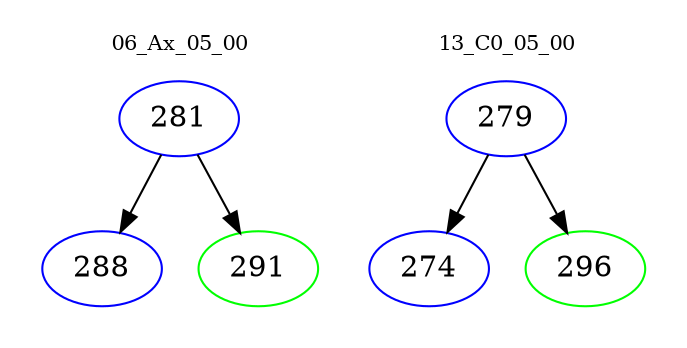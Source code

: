 digraph{
subgraph cluster_0 {
color = white
label = "06_Ax_05_00";
fontsize=10;
T0_281 [label="281", color="blue"]
T0_281 -> T0_288 [color="black"]
T0_288 [label="288", color="blue"]
T0_281 -> T0_291 [color="black"]
T0_291 [label="291", color="green"]
}
subgraph cluster_1 {
color = white
label = "13_C0_05_00";
fontsize=10;
T1_279 [label="279", color="blue"]
T1_279 -> T1_274 [color="black"]
T1_274 [label="274", color="blue"]
T1_279 -> T1_296 [color="black"]
T1_296 [label="296", color="green"]
}
}
